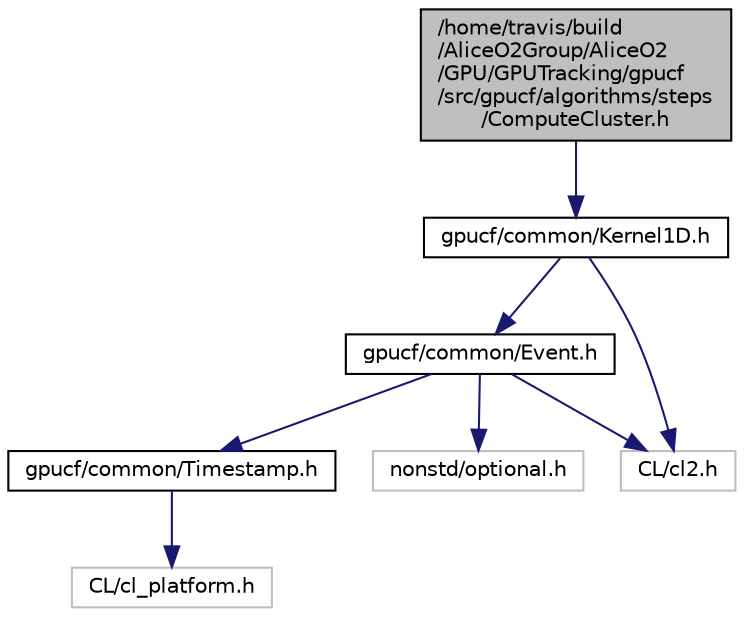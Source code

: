 digraph "/home/travis/build/AliceO2Group/AliceO2/GPU/GPUTracking/gpucf/src/gpucf/algorithms/steps/ComputeCluster.h"
{
 // INTERACTIVE_SVG=YES
  bgcolor="transparent";
  edge [fontname="Helvetica",fontsize="10",labelfontname="Helvetica",labelfontsize="10"];
  node [fontname="Helvetica",fontsize="10",shape=record];
  Node1 [label="/home/travis/build\l/AliceO2Group/AliceO2\l/GPU/GPUTracking/gpucf\l/src/gpucf/algorithms/steps\l/ComputeCluster.h",height=0.2,width=0.4,color="black", fillcolor="grey75", style="filled", fontcolor="black"];
  Node1 -> Node2 [color="midnightblue",fontsize="10",style="solid",fontname="Helvetica"];
  Node2 [label="gpucf/common/Kernel1D.h",height=0.2,width=0.4,color="black",URL="$d9/da0/Kernel1D_8h.html"];
  Node2 -> Node3 [color="midnightblue",fontsize="10",style="solid",fontname="Helvetica"];
  Node3 [label="gpucf/common/Event.h",height=0.2,width=0.4,color="black",URL="$d6/d8d/Event_8h.html"];
  Node3 -> Node4 [color="midnightblue",fontsize="10",style="solid",fontname="Helvetica"];
  Node4 [label="gpucf/common/Timestamp.h",height=0.2,width=0.4,color="black",URL="$d7/d66/Timestamp_8h.html"];
  Node4 -> Node5 [color="midnightblue",fontsize="10",style="solid",fontname="Helvetica"];
  Node5 [label="CL/cl_platform.h",height=0.2,width=0.4,color="grey75"];
  Node3 -> Node6 [color="midnightblue",fontsize="10",style="solid",fontname="Helvetica"];
  Node6 [label="nonstd/optional.h",height=0.2,width=0.4,color="grey75"];
  Node3 -> Node7 [color="midnightblue",fontsize="10",style="solid",fontname="Helvetica"];
  Node7 [label="CL/cl2.h",height=0.2,width=0.4,color="grey75"];
  Node2 -> Node7 [color="midnightblue",fontsize="10",style="solid",fontname="Helvetica"];
}
